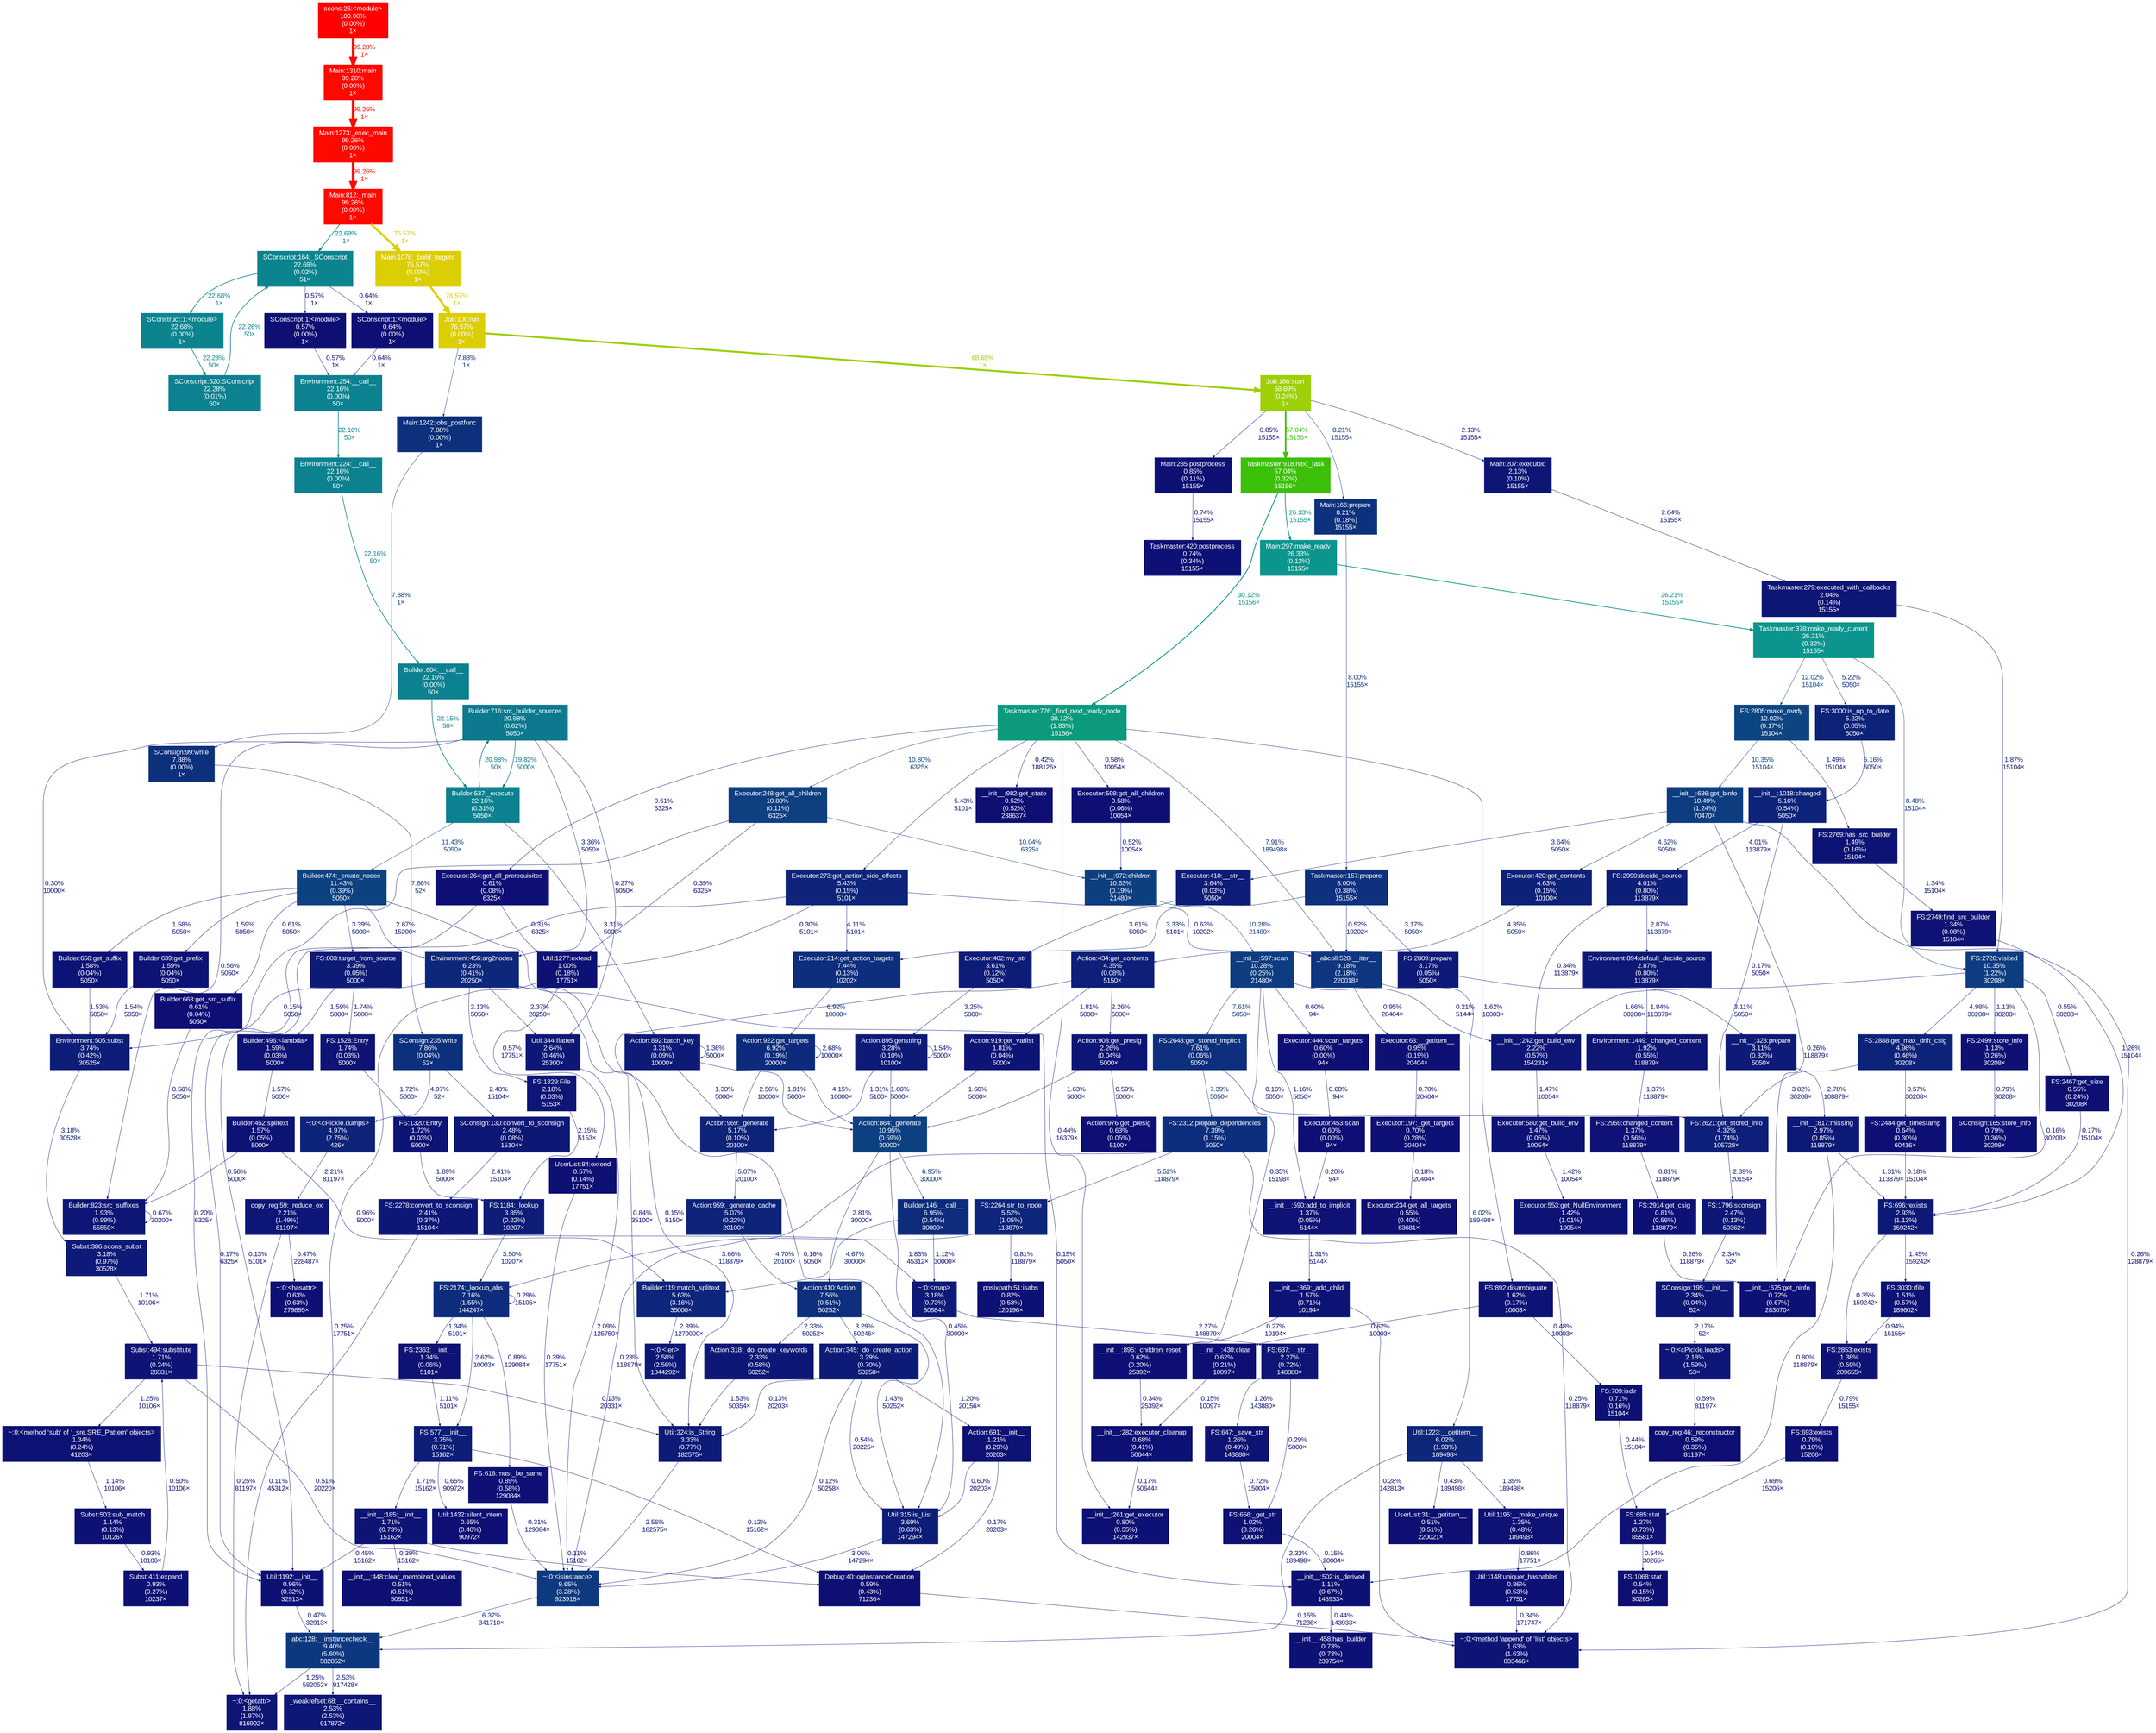 digraph {
	graph [ranksep=0.25, fontname=Arial, nodesep=0.125];
	node [fontname=Arial, style=filled, height=0, width=0, shape=box, fontcolor=white];
	edge [fontname=Arial];
	0 [color="#0d2d7c", fontcolor="#ffffff", fontsize="10.00", label="FS:2174:_lookup_abs\n7.16%\n(1.55%)\n144247×"];
	0 -> 0 [color="#0d0e73", label="0.29%\n15105×", arrowsize="0.35", fontsize="10.00", fontcolor="#0d0e73", labeldistance="0.50", penwidth="0.50"];
	0 -> 1076 [color="#0d1274", label="1.34%\n5101×", arrowsize="0.35", fontsize="10.00", fontcolor="#0d1274", labeldistance="0.50", penwidth="0.50"];
	0 -> 666 [color="#0d1876", label="2.62%\n10003×", arrowsize="0.35", fontsize="10.00", fontcolor="#0d1876", labeldistance="0.50", penwidth="0.50"];
	0 -> 379 [color="#0d1074", label="0.89%\n129084×", arrowsize="0.35", fontsize="10.00", fontcolor="#0d1074", labeldistance="0.50", penwidth="0.50"];
	1 [color="#0d1d78", fontcolor="#ffffff", fontsize="10.00", label="FS:1184:_lookup\n3.85%\n(0.22%)\n10207×"];
	1 -> 0 [color="#0d1c77", label="3.50%\n10207×", arrowsize="0.35", fontsize="10.00", fontcolor="#0d1c77", labeldistance="0.50", penwidth="0.50"];
	2 [color="#0d257a", fontcolor="#ffffff", fontsize="10.00", label="FS:2264:str_to_node\n5.52%\n(1.05%)\n118879×"];
	2 -> 0 [color="#0d1c77", label="3.66%\n118879×", arrowsize="0.35", fontsize="10.00", fontcolor="#0d1c77", labeldistance="0.50", penwidth="0.50"];
	2 -> 1391 [color="#0d1074", label="0.81%\n118879×", arrowsize="0.35", fontsize="10.00", fontcolor="#0d1074", labeldistance="0.50", penwidth="0.50"];
	4 [color="#0c9a7d", fontcolor="#ffffff", fontsize="10.00", label="Taskmaster:726:_find_next_ready_node\n30.12%\n(1.83%)\n15156×"];
	4 -> 256 [color="#0d1375", label="1.62%\n10003×", arrowsize="0.35", fontsize="10.00", fontcolor="#0d1375", labeldistance="0.50", penwidth="0.50"];
	4 -> 776 [color="#0d307d", label="7.91%\n189498×", arrowsize="0.35", fontsize="10.00", fontcolor="#0d307d", labeldistance="0.50", penwidth="0.50"];
	4 -> 747 [color="#0d3f81", label="10.80%\n6325×", arrowsize="0.35", fontsize="10.00", fontcolor="#0d3f81", labeldistance="0.50", penwidth="0.50"];
	4 -> 1037 [color="#0d0f74", label="0.61%\n6325×", arrowsize="0.35", fontsize="10.00", fontcolor="#0d0f74", labeldistance="0.50", penwidth="0.50"];
	4 -> 206 [color="#0d0f73", label="0.44%\n16379×", arrowsize="0.35", fontsize="10.00", fontcolor="#0d0f73", labeldistance="0.50", penwidth="0.50"];
	4 -> 399 [color="#0d247a", label="5.43%\n5101×", arrowsize="0.35", fontsize="10.00", fontcolor="#0d247a", labeldistance="0.50", penwidth="0.50"];
	4 -> 730 [color="#0d0e73", label="0.42%\n188126×", arrowsize="0.35", fontsize="10.00", fontcolor="#0d0e73", labeldistance="0.50", penwidth="0.50"];
	4 -> 414 [color="#0d0f73", label="0.58%\n10054×", arrowsize="0.35", fontsize="10.00", fontcolor="#0d0f73", labeldistance="0.50", penwidth="0.50"];
	13 [color="#0d1074", fontcolor="#ffffff", fontsize="10.00", label="__init__:282:executor_cleanup\n0.68%\n(0.41%)\n50644×"];
	13 -> 206 [color="#0d0d73", label="0.17%\n50644×", arrowsize="0.35", fontsize="10.00", fontcolor="#0d0d73", labeldistance="0.50", penwidth="0.50"];
	14 [color="#0d1b77", fontcolor="#ffffff", fontsize="10.00", label="Action:892:batch_key\n3.31%\n(0.09%)\n10000×"];
	14 -> 264 [color="#0d1274", label="1.30%\n5000×", arrowsize="0.35", fontsize="10.00", fontcolor="#0d1274", labeldistance="0.50", penwidth="0.50"];
	14 -> 14 [color="#0d1274", label="1.36%\n5000×", arrowsize="0.35", fontsize="10.00", fontcolor="#0d1274", labeldistance="0.50", penwidth="0.50"];
	14 -> 647 [color="#0d1575", label="1.91%\n5000×", arrowsize="0.35", fontsize="10.00", fontcolor="#0d1575", labeldistance="0.50", penwidth="0.50"];
	15 [color="#0c8190", fontcolor="#ffffff", fontsize="10.00", label="Builder:537:_execute\n22.15%\n(0.31%)\n5050×"];
	15 -> 14 [color="#0d1b77", label="3.31%\n5000×", arrowsize="0.35", fontsize="10.00", fontcolor="#0d1b77", labeldistance="0.50", penwidth="0.50"];
	15 -> 17 [color="#0d4281", label="11.43%\n5050×", arrowsize="0.35", fontsize="10.00", fontcolor="#0d4281", labeldistance="0.50", penwidth="0.50"];
	15 -> 182 [color="#0c798e", label="20.98%\n50×", arrowsize="0.46", fontsize="10.00", fontcolor="#0c798e", labeldistance="0.84", penwidth="0.84"];
	17 [color="#0d4281", fontcolor="#ffffff", fontsize="10.00", label="Builder:474:_create_nodes\n11.43%\n(0.39%)\n5050×"];
	17 -> 265 [color="#0d0f74", label="0.61%\n5050×", arrowsize="0.35", fontsize="10.00", fontcolor="#0d0f74", labeldistance="0.50", penwidth="0.50"];
	17 -> 174 [color="#0d0d73", label="0.15%\n5050×", arrowsize="0.35", fontsize="10.00", fontcolor="#0d0d73", labeldistance="0.50", penwidth="0.50"];
	17 -> 278 [color="#0d1375", label="1.59%\n5050×", arrowsize="0.35", fontsize="10.00", fontcolor="#0d1375", labeldistance="0.50", penwidth="0.50"];
	17 -> 280 [color="#0d1976", label="2.87%\n15200×", arrowsize="0.35", fontsize="10.00", fontcolor="#0d1976", labeldistance="0.50", penwidth="0.50"];
	17 -> 217 [color="#0d1375", label="1.58%\n5050×", arrowsize="0.35", fontsize="10.00", fontcolor="#0d1375", labeldistance="0.50", penwidth="0.50"];
	17 -> 123 [color="#0d1b77", label="3.39%\n5000×", arrowsize="0.35", fontsize="10.00", fontcolor="#0d1b77", labeldistance="0.50", penwidth="0.50"];
	71 [color="#fe0800", fontcolor="#ffffff", fontsize="10.00", label="Main:812:_main\n99.26%\n(0.00%)\n1×"];
	71 -> 465 [color="#dcce05", label="76.57%\n1×", arrowsize="0.88", fontsize="10.00", fontcolor="#dcce05", labeldistance="3.06", penwidth="3.06"];
	71 -> 125 [color="#0c8490", label="22.69%\n1×", arrowsize="0.48", fontsize="10.00", fontcolor="#0c8490", labeldistance="0.91", penwidth="0.91"];
	107 [color="#fe0800", fontcolor="#ffffff", fontsize="10.00", label="Main:1310:main\n99.28%\n(0.00%)\n1×"];
	107 -> 386 [color="#fe0800", label="99.26%\n1×", arrowsize="1.00", fontsize="10.00", fontcolor="#fe0800", labeldistance="3.97", penwidth="3.97"];
	117 [color="#0d3d80", fontcolor="#ffffff", fontsize="10.00", label="__init__:686:get_binfo\n10.49%\n(1.24%)\n70470×"];
	117 -> 1456 [color="#0d0e73", label="0.26%\n128879×", arrowsize="0.35", fontsize="10.00", fontcolor="#0d0e73", labeldistance="0.50", penwidth="0.50"];
	117 -> 304 [color="#0d0e73", label="0.26%\n118879×", arrowsize="0.35", fontsize="10.00", fontcolor="#0d0e73", labeldistance="0.50", penwidth="0.50"];
	117 -> 698 [color="#0d2179", label="4.62%\n5050×", arrowsize="0.35", fontsize="10.00", fontcolor="#0d2179", labeldistance="0.50", penwidth="0.50"];
	117 -> 318 [color="#0d1c77", label="3.64%\n5050×", arrowsize="0.35", fontsize="10.00", fontcolor="#0d1c77", labeldistance="0.50", penwidth="0.50"];
	122 [color="#0d1375", fontcolor="#ffffff", fontsize="10.00", label="Builder:496:<lambda>\n1.59%\n(0.03%)\n5000×"];
	122 -> 1140 [color="#0d1375", label="1.57%\n5000×", arrowsize="0.35", fontsize="10.00", fontcolor="#0d1375", labeldistance="0.50", penwidth="0.50"];
	123 [color="#0d1b77", fontcolor="#ffffff", fontsize="10.00", label="FS:803:target_from_source\n3.39%\n(0.05%)\n5000×"];
	123 -> 122 [color="#0d1375", label="1.59%\n5000×", arrowsize="0.35", fontsize="10.00", fontcolor="#0d1375", labeldistance="0.50", penwidth="0.50"];
	123 -> 190 [color="#0d1475", label="1.74%\n5000×", arrowsize="0.35", fontsize="10.00", fontcolor="#0d1475", labeldistance="0.50", penwidth="0.50"];
	125 [color="#0c8490", fontcolor="#ffffff", fontsize="10.00", label="SConscript:164:_SConscript\n22.69%\n(0.02%)\n51×"];
	125 -> 911 [color="#0d0f73", label="0.57%\n1×", arrowsize="0.35", fontsize="10.00", fontcolor="#0d0f73", labeldistance="0.50", penwidth="0.50"];
	125 -> 921 [color="#0d0f74", label="0.64%\n1×", arrowsize="0.35", fontsize="10.00", fontcolor="#0d0f74", labeldistance="0.50", penwidth="0.50"];
	125 -> 534 [color="#0c8490", label="22.68%\n1×", arrowsize="0.48", fontsize="10.00", fontcolor="#0c8490", labeldistance="0.91", penwidth="0.91"];
	130 [color="#0d1575", fontcolor="#ffffff", fontsize="10.00", label="Builder:823:src_suffixes\n1.93%\n(0.99%)\n55550×"];
	130 -> 130 [color="#0d0f74", label="0.67%\n30200×", arrowsize="0.35", fontsize="10.00", fontcolor="#0d0f74", labeldistance="0.50", penwidth="0.50"];
	137 [color="#0d1274", fontcolor="#ffffff", fontsize="10.00", label="FS:2959:changed_content\n1.37%\n(0.56%)\n118879×"];
	137 -> 871 [color="#0d1074", label="0.81%\n118879×", arrowsize="0.35", fontsize="10.00", fontcolor="#0d1074", labeldistance="0.50", penwidth="0.50"];
	138 [color="#0d1575", fontcolor="#ffffff", fontsize="10.00", label="Environment:1449:_changed_content\n1.92%\n(0.55%)\n118879×"];
	138 -> 137 [color="#0d1274", label="1.37%\n118879×", arrowsize="0.35", fontsize="10.00", fontcolor="#0d1274", labeldistance="0.50", penwidth="0.50"];
	168 [color="#0d1074", fontcolor="#ffffff", fontsize="10.00", label="__init__:458:has_builder\n0.73%\n(0.73%)\n239754×"];
	171 [color="#0c958e", fontcolor="#ffffff", fontsize="10.00", label="Taskmaster:378:make_ready_current\n26.21%\n(0.32%)\n15155×"];
	171 -> 769 [color="#0d2379", label="5.22%\n5050×", arrowsize="0.35", fontsize="10.00", fontcolor="#0d2379", labeldistance="0.50", penwidth="0.50"];
	171 -> 682 [color="#0d4582", label="12.02%\n15104×", arrowsize="0.35", fontsize="10.00", fontcolor="#0d4582", labeldistance="0.50", penwidth="0.50"];
	171 -> 172 [color="#0d337e", label="8.48%\n15104×", arrowsize="0.35", fontsize="10.00", fontcolor="#0d337e", labeldistance="0.50", penwidth="0.50"];
	172 [color="#0d3c80", fontcolor="#ffffff", fontsize="10.00", label="FS:2726:visited\n10.35%\n(1.22%)\n30208×"];
	172 -> 610 [color="#0d1174", label="1.13%\n30208×", arrowsize="0.35", fontsize="10.00", fontcolor="#0d1174", labeldistance="0.50", penwidth="0.50"];
	172 -> 304 [color="#0d0d73", label="0.16%\n30208×", arrowsize="0.35", fontsize="10.00", fontcolor="#0d0d73", labeldistance="0.50", penwidth="0.50"];
	172 -> 209 [color="#0d1475", label="1.66%\n30208×", arrowsize="0.35", fontsize="10.00", fontcolor="#0d1475", labeldistance="0.50", penwidth="0.50"];
	172 -> 882 [color="#0d0f73", label="0.55%\n30208×", arrowsize="0.35", fontsize="10.00", fontcolor="#0d0f73", labeldistance="0.50", penwidth="0.50"];
	172 -> 573 [color="#0d2279", label="4.98%\n30208×", arrowsize="0.35", fontsize="10.00", fontcolor="#0d2279", labeldistance="0.50", penwidth="0.50"];
	173 [color="#0d3c80", fontcolor="#ffffff", fontsize="10.00", label="__init__:597:scan\n10.28%\n(0.25%)\n21480×"];
	173 -> 624 [color="#0d2f7d", label="7.61%\n5050×", arrowsize="0.35", fontsize="10.00", fontcolor="#0d2f7d", labeldistance="0.50", penwidth="0.50"];
	173 -> 271 [color="#0d0e73", label="0.35%\n15198×", arrowsize="0.35", fontsize="10.00", fontcolor="#0d0e73", labeldistance="0.50", penwidth="0.50"];
	173 -> 784 [color="#0d1274", label="1.16%\n5050×", arrowsize="0.35", fontsize="10.00", fontcolor="#0d1274", labeldistance="0.50", penwidth="0.50"];
	173 -> 209 [color="#0d0e73", label="0.21%\n5144×", arrowsize="0.35", fontsize="10.00", fontcolor="#0d0e73", labeldistance="0.50", penwidth="0.50"];
	173 -> 831 [color="#0d0f74", label="0.60%\n94×", arrowsize="0.35", fontsize="10.00", fontcolor="#0d0f74", labeldistance="0.50", penwidth="0.50"];
	174 [color="#0d1174", fontcolor="#ffffff", fontsize="10.00", label="__init__:502:is_derived\n1.11%\n(0.67%)\n143933×"];
	174 -> 168 [color="#0d0f73", label="0.44%\n143933×", arrowsize="0.35", fontsize="10.00", fontcolor="#0d0f73", labeldistance="0.50", penwidth="0.50"];
	175 [color="#0d2379", fontcolor="#ffffff", fontsize="10.00", label="__init__:1018:changed\n5.16%\n(0.54%)\n5050×"];
	175 -> 395 [color="#0d0d73", label="0.17%\n5050×", arrowsize="0.35", fontsize="10.00", fontcolor="#0d0d73", labeldistance="0.50", penwidth="0.50"];
	175 -> 244 [color="#0d1e78", label="4.01%\n113879×", arrowsize="0.35", fontsize="10.00", fontcolor="#0d1e78", labeldistance="0.50", penwidth="0.50"];
	176 [color="#0d1675", fontcolor="#ffffff", fontsize="10.00", label="Main:207:executed\n2.13%\n(0.10%)\n15155×"];
	176 -> 695 [color="#0d1575", label="2.04%\n15155×", arrowsize="0.35", fontsize="10.00", fontcolor="#0d1575", labeldistance="0.50", penwidth="0.50"];
	182 [color="#0c798e", fontcolor="#ffffff", fontsize="10.00", label="Builder:716:src_builder_sources\n20.98%\n(0.62%)\n5050×"];
	182 -> 130 [color="#0d0f73", label="0.56%\n5050×", arrowsize="0.35", fontsize="10.00", fontcolor="#0d0f73", labeldistance="0.50", penwidth="0.50"];
	182 -> 273 [color="#0d0e73", label="0.30%\n10000×", arrowsize="0.35", fontsize="10.00", fontcolor="#0d0e73", labeldistance="0.50", penwidth="0.50"];
	182 -> 15 [color="#0c728d", label="19.82%\n5000×", arrowsize="0.45", fontsize="10.00", fontcolor="#0c728d", labeldistance="0.79", penwidth="0.79"];
	182 -> 280 [color="#0d1b77", label="3.36%\n5050×", arrowsize="0.35", fontsize="10.00", fontcolor="#0d1b77", labeldistance="0.50", penwidth="0.50"];
	182 -> 382 [color="#0d0e73", label="0.27%\n5050×", arrowsize="0.35", fontsize="10.00", fontcolor="#0d0e73", labeldistance="0.50", penwidth="0.50"];
	183 [color="#0d3e80", fontcolor="#ffffff", fontsize="10.00", label="__init__:972:children\n10.63%\n(0.19%)\n21480×"];
	183 -> 173 [color="#0d3c80", label="10.28%\n21480×", arrowsize="0.35", fontsize="10.00", fontcolor="#0d3c80", labeldistance="0.50", penwidth="0.50"];
	189 [color="#0d1475", fontcolor="#ffffff", fontsize="10.00", label="FS:1320:Entry\n1.72%\n(0.03%)\n5000×"];
	189 -> 1 [color="#0d1475", label="1.69%\n5000×", arrowsize="0.35", fontsize="10.00", fontcolor="#0d1475", labeldistance="0.50", penwidth="0.50"];
	190 [color="#0d1475", fontcolor="#ffffff", fontsize="10.00", label="FS:1528:Entry\n1.74%\n(0.03%)\n5000×"];
	190 -> 189 [color="#0d1475", label="1.72%\n5000×", arrowsize="0.35", fontsize="10.00", fontcolor="#0d1475", labeldistance="0.50", penwidth="0.50"];
	206 [color="#0d1074", fontcolor="#ffffff", fontsize="10.00", label="__init__:261:get_executor\n0.80%\n(0.55%)\n142937×"];
	208 [color="#3cc009", fontcolor="#ffffff", fontsize="10.00", label="Taskmaster:918:next_task\n57.04%\n(0.32%)\n15156×"];
	208 -> 4 [color="#0c9a7d", label="30.12%\n15156×", arrowsize="0.55", fontsize="10.00", fontcolor="#0c9a7d", labeldistance="1.20", penwidth="1.20"];
	208 -> 1338 [color="#0c958e", label="26.33%\n15155×", arrowsize="0.51", fontsize="10.00", fontcolor="#0c958e", labeldistance="1.05", penwidth="1.05"];
	209 [color="#0d1676", fontcolor="#ffffff", fontsize="10.00", label="__init__:242:get_build_env\n2.22%\n(0.57%)\n154231×"];
	209 -> 671 [color="#0d1375", label="1.47%\n10054×", arrowsize="0.35", fontsize="10.00", fontcolor="#0d1375", labeldistance="0.50", penwidth="0.50"];
	210 [color="#0d317d", fontcolor="#ffffff", fontsize="10.00", label="Taskmaster:157:prepare\n8.00%\n(0.38%)\n15155×"];
	210 -> 832 [color="#0d1b77", label="3.33%\n5101×", arrowsize="0.35", fontsize="10.00", fontcolor="#0d1b77", labeldistance="0.50", penwidth="0.50"];
	210 -> 776 [color="#0d0f73", label="0.52%\n10202×", arrowsize="0.35", fontsize="10.00", fontcolor="#0d0f73", labeldistance="0.50", penwidth="0.50"];
	210 -> 722 [color="#0d1a77", label="3.17%\n5050×", arrowsize="0.35", fontsize="10.00", fontcolor="#0d1a77", labeldistance="0.50", penwidth="0.50"];
	215 [color="#0d1475", fontcolor="#ffffff", fontsize="10.00", label="Action:919:get_varlist\n1.81%\n(0.04%)\n5000×"];
	215 -> 647 [color="#0d1375", label="1.60%\n5000×", arrowsize="0.35", fontsize="10.00", fontcolor="#0d1375", labeldistance="0.50", penwidth="0.50"];
	216 [color="#0d1f78", fontcolor="#ffffff", fontsize="10.00", label="Action:434:get_contents\n4.35%\n(0.08%)\n5150×"];
	216 -> 1190 [color="#0d1676", label="2.26%\n5000×", arrowsize="0.35", fontsize="10.00", fontcolor="#0d1676", labeldistance="0.50", penwidth="0.50"];
	216 -> 215 [color="#0d1475", label="1.81%\n5000×", arrowsize="0.35", fontsize="10.00", fontcolor="#0d1475", labeldistance="0.50", penwidth="0.50"];
	216 -> 374 [color="#0d0d73", label="0.15%\n5150×", arrowsize="0.35", fontsize="10.00", fontcolor="#0d0d73", labeldistance="0.50", penwidth="0.50"];
	217 [color="#0d1375", fontcolor="#ffffff", fontsize="10.00", label="Builder:650:get_suffix\n1.58%\n(0.04%)\n5050×"];
	217 -> 273 [color="#0d1375", label="1.53%\n5050×", arrowsize="0.35", fontsize="10.00", fontcolor="#0d1375", labeldistance="0.50", penwidth="0.50"];
	229 [color="#0d0f74", fontcolor="#ffffff", fontsize="10.00", label="Executor:453:scan\n0.60%\n(0.00%)\n94×"];
	229 -> 784 [color="#0d0e73", label="0.20%\n94×", arrowsize="0.35", fontsize="10.00", fontcolor="#0d0e73", labeldistance="0.50", penwidth="0.50"];
	239 [color="#0d1a77", fontcolor="#ffffff", fontsize="10.00", label="Subst:386:scons_subst\n3.18%\n(0.97%)\n30528×"];
	239 -> 370 [color="#0d1475", label="1.71%\n10106×", arrowsize="0.35", fontsize="10.00", fontcolor="#0d1475", labeldistance="0.50", penwidth="0.50"];
	244 [color="#0d1e78", fontcolor="#ffffff", fontsize="10.00", label="FS:2990:decide_source\n4.01%\n(0.80%)\n113879×"];
	244 -> 209 [color="#0d0e73", label="0.34%\n113879×", arrowsize="0.35", fontsize="10.00", fontcolor="#0d0e73", labeldistance="0.50", penwidth="0.50"];
	244 -> 959 [color="#0d1976", label="2.87%\n113879×", arrowsize="0.35", fontsize="10.00", fontcolor="#0d1976", labeldistance="0.50", penwidth="0.50"];
	246 [color="#ff0000", fontcolor="#ffffff", fontsize="10.00", label="scons:26:<module>\n100.00%\n(0.00%)\n1×"];
	246 -> 107 [color="#fe0800", label="99.28%\n1×", arrowsize="1.00", fontsize="10.00", fontcolor="#fe0800", labeldistance="3.97", penwidth="3.97"];
	255 [color="#0d1074", fontcolor="#ffffff", fontsize="10.00", label="Executor:197:_get_targets\n0.70%\n(0.28%)\n20404×"];
	255 -> 595 [color="#0d0d73", label="0.18%\n20404×", arrowsize="0.35", fontsize="10.00", fontcolor="#0d0d73", labeldistance="0.50", penwidth="0.50"];
	256 [color="#0d1375", fontcolor="#ffffff", fontsize="10.00", label="FS:892:disambiguate\n1.62%\n(0.17%)\n10003×"];
	256 -> 779 [color="#0d0f73", label="0.48%\n10003×", arrowsize="0.35", fontsize="10.00", fontcolor="#0d0f73", labeldistance="0.50", penwidth="0.50"];
	256 -> 269 [color="#0d0f74", label="0.62%\n10003×", arrowsize="0.35", fontsize="10.00", fontcolor="#0d0f74", labeldistance="0.50", penwidth="0.50"];
	263 [color="#0d2379", fontcolor="#ffffff", fontsize="10.00", label="Action:959:_generate_cache\n5.07%\n(0.22%)\n20100×"];
	263 -> 587 [color="#0d2179", label="4.70%\n20100×", arrowsize="0.35", fontsize="10.00", fontcolor="#0d2179", labeldistance="0.50", penwidth="0.50"];
	264 [color="#0d2379", fontcolor="#ffffff", fontsize="10.00", label="Action:969:_generate\n5.17%\n(0.10%)\n20100×"];
	264 -> 263 [color="#0d2379", label="5.07%\n20100×", arrowsize="0.35", fontsize="10.00", fontcolor="#0d2379", labeldistance="0.50", penwidth="0.50"];
	265 [color="#0d0f74", fontcolor="#ffffff", fontsize="10.00", label="Builder:663:get_src_suffix\n0.61%\n(0.04%)\n5050×"];
	265 -> 130 [color="#0d0f73", label="0.58%\n5050×", arrowsize="0.35", fontsize="10.00", fontcolor="#0d0f73", labeldistance="0.50", penwidth="0.50"];
	268 [color="#0d0f73", fontcolor="#ffffff", fontsize="10.00", label="__init__:448:clear_memoized_values\n0.51%\n(0.51%)\n50651×"];
	269 [color="#0d0f74", fontcolor="#ffffff", fontsize="10.00", label="__init__:430:clear\n0.62%\n(0.21%)\n10097×"];
	269 -> 13 [color="#0d0d73", label="0.15%\n10097×", arrowsize="0.35", fontsize="10.00", fontcolor="#0d0d73", labeldistance="0.50", penwidth="0.50"];
	270 [color="#0d1475", fontcolor="#ffffff", fontsize="10.00", label="__init__:185:__init__\n1.71%\n(0.73%)\n15162×"];
	270 -> 1073 [color="#0d0d73", label="0.11%\n15162×", arrowsize="0.35", fontsize="10.00", fontcolor="#0d0d73", labeldistance="0.50", penwidth="0.50"];
	270 -> 268 [color="#0d0e73", label="0.39%\n15162×", arrowsize="0.35", fontsize="10.00", fontcolor="#0d0e73", labeldistance="0.50", penwidth="0.50"];
	270 -> 1103 [color="#0d0f73", label="0.45%\n15162×", arrowsize="0.35", fontsize="10.00", fontcolor="#0d0f73", labeldistance="0.50", penwidth="0.50"];
	271 [color="#0d0f74", fontcolor="#ffffff", fontsize="10.00", label="__init__:895:_children_reset\n0.62%\n(0.20%)\n25392×"];
	271 -> 13 [color="#0d0e73", label="0.34%\n25392×", arrowsize="0.35", fontsize="10.00", fontcolor="#0d0e73", labeldistance="0.50", penwidth="0.50"];
	273 [color="#0d1d78", fontcolor="#ffffff", fontsize="10.00", label="Environment:505:subst\n3.74%\n(0.42%)\n30525×"];
	273 -> 239 [color="#0d1a77", label="3.18%\n30528×", arrowsize="0.35", fontsize="10.00", fontcolor="#0d1a77", labeldistance="0.50", penwidth="0.50"];
	274 [color="#0d1a77", fontcolor="#ffffff", fontsize="10.00", label="~:0:<map>\n3.18%\n(0.73%)\n80884×"];
	274 -> 509 [color="#0d1676", label="2.27%\n148879×", arrowsize="0.35", fontsize="10.00", fontcolor="#0d1676", labeldistance="0.50", penwidth="0.50"];
	278 [color="#0d1375", fontcolor="#ffffff", fontsize="10.00", label="Builder:639:get_prefix\n1.59%\n(0.04%)\n5050×"];
	278 -> 273 [color="#0d1375", label="1.54%\n5050×", arrowsize="0.35", fontsize="10.00", fontcolor="#0d1375", labeldistance="0.50", penwidth="0.50"];
	279 [color="#0c8190", fontcolor="#ffffff", fontsize="10.00", label="SConscript:520:SConscript\n22.28%\n(0.01%)\n50×"];
	279 -> 125 [color="#0c8190", label="22.26%\n50×", arrowsize="0.47", fontsize="10.00", fontcolor="#0c8190", labeldistance="0.89", penwidth="0.89"];
	280 [color="#0d287b", fontcolor="#ffffff", fontsize="10.00", label="Environment:456:arg2nodes\n6.23%\n(0.41%)\n20250×"];
	280 -> 753 [color="#0d1675", label="2.13%\n5050×", arrowsize="0.35", fontsize="10.00", fontcolor="#0d1675", labeldistance="0.50", penwidth="0.50"];
	280 -> 393 [color="#0d0d73", label="0.16%\n5050×", arrowsize="0.35", fontsize="10.00", fontcolor="#0d0d73", labeldistance="0.50", penwidth="0.50"];
	280 -> 273 [color="#0d0d73", label="0.15%\n5050×", arrowsize="0.35", fontsize="10.00", fontcolor="#0d0d73", labeldistance="0.50", penwidth="0.50"];
	280 -> 374 [color="#0d1074", label="0.84%\n35100×", arrowsize="0.35", fontsize="10.00", fontcolor="#0d1074", labeldistance="0.50", penwidth="0.50"];
	280 -> 382 [color="#0d1776", label="2.37%\n20250×", arrowsize="0.35", fontsize="10.00", fontcolor="#0d1776", labeldistance="0.50", penwidth="0.50"];
	290 [color="#9dd007", fontcolor="#ffffff", fontsize="10.00", label="Job:186:start\n68.69%\n(0.24%)\n1×"];
	290 -> 1248 [color="#0d327d", label="8.21%\n15155×", arrowsize="0.35", fontsize="10.00", fontcolor="#0d327d", labeldistance="0.50", penwidth="0.50"];
	290 -> 176 [color="#0d1675", label="2.13%\n15155×", arrowsize="0.35", fontsize="10.00", fontcolor="#0d1675", labeldistance="0.50", penwidth="0.50"];
	290 -> 428 [color="#0d1074", label="0.85%\n15155×", arrowsize="0.35", fontsize="10.00", fontcolor="#0d1074", labeldistance="0.50", penwidth="0.50"];
	290 -> 208 [color="#3cc009", label="57.04%\n15156×", arrowsize="0.76", fontsize="10.00", fontcolor="#3cc009", labeldistance="2.28", penwidth="2.28"];
	304 [color="#0d1074", fontcolor="#ffffff", fontsize="10.00", label="__init__:675:get_ninfo\n0.72%\n(0.67%)\n283070×"];
	317 [color="#0d1c77", fontcolor="#ffffff", fontsize="10.00", label="Executor:402:my_str\n3.61%\n(0.12%)\n5050×"];
	317 -> 675 [color="#0d1b77", label="3.25%\n5000×", arrowsize="0.35", fontsize="10.00", fontcolor="#0d1b77", labeldistance="0.50", penwidth="0.50"];
	318 [color="#0d1c77", fontcolor="#ffffff", fontsize="10.00", label="Executor:410:__str__\n3.64%\n(0.03%)\n5050×"];
	318 -> 317 [color="#0d1c77", label="3.61%\n5050×", arrowsize="0.35", fontsize="10.00", fontcolor="#0d1c77", labeldistance="0.50", penwidth="0.50"];
	344 [color="#0d0f73", fontcolor="#ffffff", fontsize="10.00", label="FS:1068:stat\n0.54%\n(0.15%)\n30265×"];
	346 [color="#0d1274", fontcolor="#ffffff", fontsize="10.00", label="Action:691:__init__\n1.21%\n(0.29%)\n20203×"];
	346 -> 393 [color="#0d0f74", label="0.60%\n20203×", arrowsize="0.35", fontsize="10.00", fontcolor="#0d0f74", labeldistance="0.50", penwidth="0.50"];
	346 -> 1073 [color="#0d0d73", label="0.17%\n20203×", arrowsize="0.35", fontsize="10.00", fontcolor="#0d0d73", labeldistance="0.50", penwidth="0.50"];
	348 [color="#0d1b77", fontcolor="#ffffff", fontsize="10.00", label="Action:345:_do_create_action\n3.29%\n(0.70%)\n50258×"];
	348 -> 374 [color="#0d0d73", label="0.13%\n20203×", arrowsize="0.35", fontsize="10.00", fontcolor="#0d0d73", labeldistance="0.50", penwidth="0.50"];
	348 -> 393 [color="#0d0f73", label="0.54%\n20225×", arrowsize="0.35", fontsize="10.00", fontcolor="#0d0f73", labeldistance="0.50", penwidth="0.50"];
	348 -> 368 [color="#0d0d73", label="0.12%\n50258×", arrowsize="0.35", fontsize="10.00", fontcolor="#0d0d73", labeldistance="0.50", penwidth="0.50"];
	348 -> 346 [color="#0d1274", label="1.20%\n20156×", arrowsize="0.35", fontsize="10.00", fontcolor="#0d1274", labeldistance="0.50", penwidth="0.50"];
	368 [color="#0d397f", fontcolor="#ffffff", fontsize="10.00", label="~:0:<isinstance>\n9.65%\n(3.28%)\n923918×"];
	368 -> 520 [color="#0d297b", label="6.37%\n341710×", arrowsize="0.35", fontsize="10.00", fontcolor="#0d297b", labeldistance="0.50", penwidth="0.50"];
	370 [color="#0d1475", fontcolor="#ffffff", fontsize="10.00", label="Subst:494:substitute\n1.71%\n(0.24%)\n20331×"];
	370 -> 368 [color="#0d0f73", label="0.51%\n20220×", arrowsize="0.35", fontsize="10.00", fontcolor="#0d0f73", labeldistance="0.50", penwidth="0.50"];
	370 -> 374 [color="#0d0d73", label="0.13%\n20331×", arrowsize="0.35", fontsize="10.00", fontcolor="#0d0d73", labeldistance="0.50", penwidth="0.50"];
	370 -> 1048 [color="#0d1274", label="1.25%\n10106×", arrowsize="0.35", fontsize="10.00", fontcolor="#0d1274", labeldistance="0.50", penwidth="0.50"];
	374 [color="#0d1b77", fontcolor="#ffffff", fontsize="10.00", label="Util:324:is_String\n3.33%\n(0.77%)\n182575×"];
	374 -> 368 [color="#0d1876", label="2.56%\n182575×", arrowsize="0.35", fontsize="10.00", fontcolor="#0d1876", labeldistance="0.50", penwidth="0.50"];
	376 [color="#0d0f73", fontcolor="#ffffff", fontsize="10.00", label="UserList:84:extend\n0.57%\n(0.14%)\n17751×"];
	376 -> 368 [color="#0d0e73", label="0.39%\n17751×", arrowsize="0.35", fontsize="10.00", fontcolor="#0d0e73", labeldistance="0.50", penwidth="0.50"];
	379 [color="#0d1074", fontcolor="#ffffff", fontsize="10.00", label="FS:618:must_be_same\n0.89%\n(0.58%)\n129084×"];
	379 -> 368 [color="#0d0e73", label="0.31%\n129084×", arrowsize="0.35", fontsize="10.00", fontcolor="#0d0e73", labeldistance="0.50", penwidth="0.50"];
	382 [color="#0d1876", fontcolor="#ffffff", fontsize="10.00", label="Util:344:flatten\n2.64%\n(0.46%)\n25300×"];
	382 -> 368 [color="#0d1575", label="2.09%\n125750×", arrowsize="0.35", fontsize="10.00", fontcolor="#0d1575", labeldistance="0.50", penwidth="0.50"];
	385 [color="#0d1776", fontcolor="#ffffff", fontsize="10.00", label="SConsign:195:__init__\n2.34%\n(0.04%)\n52×"];
	385 -> 1150 [color="#0d1676", label="2.17%\n52×", arrowsize="0.35", fontsize="10.00", fontcolor="#0d1676", labeldistance="0.50", penwidth="0.50"];
	386 [color="#fe0800", fontcolor="#ffffff", fontsize="10.00", label="Main:1273:_exec_main\n99.26%\n(0.00%)\n1×"];
	386 -> 71 [color="#fe0800", label="99.26%\n1×", arrowsize="1.00", fontsize="10.00", fontcolor="#fe0800", labeldistance="3.97", penwidth="3.97"];
	388 [color="#0d2e7c", fontcolor="#ffffff", fontsize="10.00", label="FS:2312:prepare_dependencies\n7.39%\n(1.15%)\n5050×"];
	388 -> 2 [color="#0d257a", label="5.52%\n118879×", arrowsize="0.35", fontsize="10.00", fontcolor="#0d257a", labeldistance="0.50", penwidth="0.50"];
	388 -> 368 [color="#0d0e73", label="0.28%\n118879×", arrowsize="0.35", fontsize="10.00", fontcolor="#0d0e73", labeldistance="0.50", penwidth="0.50"];
	388 -> 1456 [color="#0d0e73", label="0.25%\n118879×", arrowsize="0.35", fontsize="10.00", fontcolor="#0d0e73", labeldistance="0.50", penwidth="0.50"];
	393 [color="#0d1c77", fontcolor="#ffffff", fontsize="10.00", label="Util:315:is_List\n3.69%\n(0.63%)\n147294×"];
	393 -> 368 [color="#0d1a77", label="3.06%\n147294×", arrowsize="0.35", fontsize="10.00", fontcolor="#0d1a77", labeldistance="0.50", penwidth="0.50"];
	395 [color="#0d1f78", fontcolor="#ffffff", fontsize="10.00", label="FS:2621:get_stored_info\n4.32%\n(1.74%)\n105728×"];
	395 -> 1154 [color="#0d1776", label="2.39%\n20154×", arrowsize="0.35", fontsize="10.00", fontcolor="#0d1776", labeldistance="0.50", penwidth="0.50"];
	399 [color="#0d247a", fontcolor="#ffffff", fontsize="10.00", label="Executor:273:get_action_side_effects\n5.43%\n(0.15%)\n5101×"];
	399 -> 832 [color="#0d1e78", label="4.11%\n5101×", arrowsize="0.35", fontsize="10.00", fontcolor="#0d1e78", labeldistance="0.50", penwidth="0.50"];
	399 -> 776 [color="#0d0f74", label="0.63%\n10202×", arrowsize="0.35", fontsize="10.00", fontcolor="#0d0f74", labeldistance="0.50", penwidth="0.50"];
	399 -> 1189 [color="#0d0e73", label="0.30%\n5101×", arrowsize="0.35", fontsize="10.00", fontcolor="#0d0e73", labeldistance="0.50", penwidth="0.50"];
	399 -> 1103 [color="#0d0d73", label="0.13%\n5101×", arrowsize="0.35", fontsize="10.00", fontcolor="#0d0d73", labeldistance="0.50", penwidth="0.50"];
	400 [color="#0d1575", fontcolor="#ffffff", fontsize="10.00", label="~:0:<getattr>\n1.88%\n(1.87%)\n816902×"];
	414 [color="#0d0f73", fontcolor="#ffffff", fontsize="10.00", label="Executor:598:get_all_children\n0.58%\n(0.06%)\n10054×"];
	414 -> 183 [color="#0d0f73", label="0.52%\n10054×", arrowsize="0.35", fontsize="10.00", fontcolor="#0d0f73", labeldistance="0.50", penwidth="0.50"];
	428 [color="#0d1074", fontcolor="#ffffff", fontsize="10.00", label="Main:285:postprocess\n0.85%\n(0.11%)\n15155×"];
	428 -> 758 [color="#0d1074", label="0.74%\n15155×", arrowsize="0.35", fontsize="10.00", fontcolor="#0d1074", labeldistance="0.50", penwidth="0.50"];
	445 [color="#0d1074", fontcolor="#ffffff", fontsize="10.00", label="SConsign:165:store_info\n0.79%\n(0.36%)\n30208×"];
	465 [color="#dcce05", fontcolor="#ffffff", fontsize="10.00", label="Main:1076:_build_targets\n76.57%\n(0.00%)\n1×"];
	465 -> 889 [color="#dcce05", label="76.57%\n1×", arrowsize="0.88", fontsize="10.00", fontcolor="#dcce05", labeldistance="3.06", penwidth="3.06"];
	471 [color="#0d1174", fontcolor="#ffffff", fontsize="10.00", label="FS:656:_get_str\n1.02%\n(0.26%)\n20004×"];
	471 -> 174 [color="#0d0d73", label="0.15%\n20004×", arrowsize="0.35", fontsize="10.00", fontcolor="#0d0d73", labeldistance="0.50", penwidth="0.50"];
	472 [color="#0d1977", fontcolor="#ffffff", fontsize="10.00", label="__init__:817:missing\n2.97%\n(0.85%)\n118879×"];
	472 -> 881 [color="#0d1274", label="1.31%\n113879×", arrowsize="0.35", fontsize="10.00", fontcolor="#0d1274", labeldistance="0.50", penwidth="0.50"];
	472 -> 174 [color="#0d1074", label="0.80%\n118879×", arrowsize="0.35", fontsize="10.00", fontcolor="#0d1074", labeldistance="0.50", penwidth="0.50"];
	488 [color="#0d2c7c", fontcolor="#ffffff", fontsize="10.00", label="Builder:146:__call__\n6.95%\n(0.54%)\n30000×"];
	488 -> 274 [color="#0d1174", label="1.12%\n30000×", arrowsize="0.35", fontsize="10.00", fontcolor="#0d1174", labeldistance="0.50", penwidth="0.50"];
	488 -> 559 [color="#0d2179", label="4.67%\n30000×", arrowsize="0.35", fontsize="10.00", fontcolor="#0d2179", labeldistance="0.50", penwidth="0.50"];
	489 [color="#0d1776", fontcolor="#ffffff", fontsize="10.00", label="FS:2278:convert_to_sconsign\n2.41%\n(0.37%)\n15104×"];
	489 -> 400 [color="#0d0d73", label="0.11%\n45312×", arrowsize="0.35", fontsize="10.00", fontcolor="#0d0d73", labeldistance="0.50", penwidth="0.50"];
	489 -> 274 [color="#0d1475", label="1.83%\n45312×", arrowsize="0.35", fontsize="10.00", fontcolor="#0d1475", labeldistance="0.50", penwidth="0.50"];
	497 [color="#0d1174", fontcolor="#ffffff", fontsize="10.00", label="Subst:411:expand\n0.93%\n(0.27%)\n10237×"];
	497 -> 370 [color="#0d0f73", label="0.50%\n10106×", arrowsize="0.35", fontsize="10.00", fontcolor="#0d0f73", labeldistance="0.50", penwidth="0.50"];
	509 [color="#0d1676", fontcolor="#ffffff", fontsize="10.00", label="FS:637:__str__\n2.27%\n(0.72%)\n148880×"];
	509 -> 688 [color="#0d1274", label="1.26%\n143880×", arrowsize="0.35", fontsize="10.00", fontcolor="#0d1274", labeldistance="0.50", penwidth="0.50"];
	509 -> 471 [color="#0d0e73", label="0.29%\n5000×", arrowsize="0.35", fontsize="10.00", fontcolor="#0d0e73", labeldistance="0.50", penwidth="0.50"];
	511 [color="#0d1776", fontcolor="#ffffff", fontsize="10.00", label="SConsign:130:convert_to_sconsign\n2.48%\n(0.08%)\n15104×"];
	511 -> 489 [color="#0d1776", label="2.41%\n15104×", arrowsize="0.35", fontsize="10.00", fontcolor="#0d1776", labeldistance="0.50", penwidth="0.50"];
	512 [color="#0d307d", fontcolor="#ffffff", fontsize="10.00", label="SConsign:235:write\n7.86%\n(0.04%)\n52×"];
	512 -> 1164 [color="#0d2279", label="4.97%\n52×", arrowsize="0.35", fontsize="10.00", fontcolor="#0d2279", labeldistance="0.50", penwidth="0.50"];
	512 -> 511 [color="#0d1776", label="2.48%\n15104×", arrowsize="0.35", fontsize="10.00", fontcolor="#0d1776", labeldistance="0.50", penwidth="0.50"];
	517 [color="#0d1676", fontcolor="#ffffff", fontsize="10.00", label="copy_reg:59:_reduce_ex\n2.21%\n(1.49%)\n81197×"];
	517 -> 400 [color="#0d0e73", label="0.25%\n81197×", arrowsize="0.35", fontsize="10.00", fontcolor="#0d0e73", labeldistance="0.50", penwidth="0.50"];
	517 -> 1214 [color="#0d0f73", label="0.47%\n228487×", arrowsize="0.35", fontsize="10.00", fontcolor="#0d0f73", labeldistance="0.50", penwidth="0.50"];
	520 [color="#0d387f", fontcolor="#ffffff", fontsize="10.00", label="abc:128:__instancecheck__\n9.40%\n(5.60%)\n582052×"];
	520 -> 400 [color="#0d1274", label="1.25%\n582052×", arrowsize="0.35", fontsize="10.00", fontcolor="#0d1274", labeldistance="0.50", penwidth="0.50"];
	520 -> 1502 [color="#0d1776", label="2.53%\n917428×", arrowsize="0.35", fontsize="10.00", fontcolor="#0d1776", labeldistance="0.50", penwidth="0.50"];
	534 [color="#0c8490", fontcolor="#ffffff", fontsize="10.00", label="SConstruct:1:<module>\n22.68%\n(0.00%)\n1×"];
	534 -> 279 [color="#0c8190", label="22.28%\n50×", arrowsize="0.47", fontsize="10.00", fontcolor="#0c8190", labeldistance="0.89", penwidth="0.89"];
	537 [color="#0d307d", fontcolor="#ffffff", fontsize="10.00", label="SConsign:99:write\n7.88%\n(0.00%)\n1×"];
	537 -> 512 [color="#0d307d", label="7.86%\n52×", arrowsize="0.35", fontsize="10.00", fontcolor="#0d307d", labeldistance="0.50", penwidth="0.50"];
	540 [color="#0d1876", fontcolor="#ffffff", fontsize="10.00", label="~:0:<len>\n2.58%\n(2.56%)\n1344292×"];
	554 [color="#0d1776", fontcolor="#ffffff", fontsize="10.00", label="Action:318:_do_create_keywords\n2.33%\n(0.58%)\n50252×"];
	554 -> 374 [color="#0d1375", label="1.53%\n50354×", arrowsize="0.35", fontsize="10.00", fontcolor="#0d1375", labeldistance="0.50", penwidth="0.50"];
	559 [color="#0d257a", fontcolor="#ffffff", fontsize="10.00", label="Builder:119:match_splitext\n5.63%\n(3.16%)\n35000×"];
	559 -> 540 [color="#0d1776", label="2.39%\n1270000×", arrowsize="0.35", fontsize="10.00", fontcolor="#0d1776", labeldistance="0.50", penwidth="0.50"];
	573 [color="#0d2279", fontcolor="#ffffff", fontsize="10.00", label="FS:2888:get_max_drift_csig\n4.98%\n(0.46%)\n30208×"];
	573 -> 880 [color="#0d0f73", label="0.57%\n30208×", arrowsize="0.35", fontsize="10.00", fontcolor="#0d0f73", labeldistance="0.50", penwidth="0.50"];
	573 -> 395 [color="#0d1d78", label="3.82%\n30208×", arrowsize="0.35", fontsize="10.00", fontcolor="#0d1d78", labeldistance="0.50", penwidth="0.50"];
	587 [color="#0d2f7c", fontcolor="#ffffff", fontsize="10.00", label="Action:410:Action\n7.56%\n(0.51%)\n50252×"];
	587 -> 393 [color="#0d1375", label="1.43%\n50252×", arrowsize="0.35", fontsize="10.00", fontcolor="#0d1375", labeldistance="0.50", penwidth="0.50"];
	587 -> 554 [color="#0d1776", label="2.33%\n50252×", arrowsize="0.35", fontsize="10.00", fontcolor="#0d1776", labeldistance="0.50", penwidth="0.50"];
	587 -> 348 [color="#0d1b77", label="3.29%\n50246×", arrowsize="0.35", fontsize="10.00", fontcolor="#0d1b77", labeldistance="0.50", penwidth="0.50"];
	595 [color="#0d0f73", fontcolor="#ffffff", fontsize="10.00", label="Executor:234:get_all_targets\n0.55%\n(0.40%)\n63681×"];
	610 [color="#0d1174", fontcolor="#ffffff", fontsize="10.00", label="FS:2499:store_info\n1.13%\n(0.26%)\n30208×"];
	610 -> 445 [color="#0d1074", label="0.79%\n30208×", arrowsize="0.35", fontsize="10.00", fontcolor="#0d1074", labeldistance="0.50", penwidth="0.50"];
	624 [color="#0d2f7d", fontcolor="#ffffff", fontsize="10.00", label="FS:2648:get_stored_implicit\n7.61%\n(0.06%)\n5050×"];
	624 -> 395 [color="#0d0d73", label="0.16%\n5050×", arrowsize="0.35", fontsize="10.00", fontcolor="#0d0d73", labeldistance="0.50", penwidth="0.50"];
	624 -> 388 [color="#0d2e7c", label="7.39%\n5050×", arrowsize="0.35", fontsize="10.00", fontcolor="#0d2e7c", labeldistance="0.50", penwidth="0.50"];
	638 [color="#0d1174", fontcolor="#ffffff", fontsize="10.00", label="Executor:63:__getitem__\n0.95%\n(0.19%)\n20404×"];
	638 -> 255 [color="#0d1074", label="0.70%\n20404×", arrowsize="0.35", fontsize="10.00", fontcolor="#0d1074", labeldistance="0.50", penwidth="0.50"];
	639 [color="#0d1174", fontcolor="#ffffff", fontsize="10.00", label="Subst:503:sub_match\n1.14%\n(0.13%)\n10126×"];
	639 -> 497 [color="#0d1174", label="0.93%\n10106×", arrowsize="0.35", fontsize="10.00", fontcolor="#0d1174", labeldistance="0.50", penwidth="0.50"];
	641 [color="#0c8190", fontcolor="#ffffff", fontsize="10.00", label="Builder:604:__call__\n22.16%\n(0.00%)\n50×"];
	641 -> 15 [color="#0c8190", label="22.15%\n50×", arrowsize="0.47", fontsize="10.00", fontcolor="#0c8190", labeldistance="0.89", penwidth="0.89"];
	644 [color="#0c8190", fontcolor="#ffffff", fontsize="10.00", label="Environment:254:__call__\n22.16%\n(0.00%)\n50×"];
	644 -> 943 [color="#0c8190", label="22.16%\n50×", arrowsize="0.47", fontsize="10.00", fontcolor="#0c8190", labeldistance="0.89", penwidth="0.89"];
	647 [color="#0d4081", fontcolor="#ffffff", fontsize="10.00", label="Action:864:_generate\n10.95%\n(0.59%)\n30000×"];
	647 -> 488 [color="#0d2c7c", label="6.95%\n30000×", arrowsize="0.35", fontsize="10.00", fontcolor="#0d2c7c", labeldistance="0.50", penwidth="0.50"];
	647 -> 393 [color="#0d0f73", label="0.45%\n30000×", arrowsize="0.35", fontsize="10.00", fontcolor="#0d0f73", labeldistance="0.50", penwidth="0.50"];
	647 -> 587 [color="#0d1976", label="2.81%\n30000×", arrowsize="0.35", fontsize="10.00", fontcolor="#0d1976", labeldistance="0.50", penwidth="0.50"];
	651 [color="#0d1074", fontcolor="#ffffff", fontsize="10.00", label="Util:1148:uniquer_hashables\n0.86%\n(0.53%)\n17751×"];
	651 -> 1456 [color="#0d0e73", label="0.34%\n171747×", arrowsize="0.35", fontsize="10.00", fontcolor="#0d0e73", labeldistance="0.50", penwidth="0.50"];
	652 [color="#0d1274", fontcolor="#ffffff", fontsize="10.00", label="Util:1195:__make_unique\n1.35%\n(0.48%)\n189498×"];
	652 -> 651 [color="#0d1074", label="0.86%\n17751×", arrowsize="0.35", fontsize="10.00", fontcolor="#0d1074", labeldistance="0.50", penwidth="0.50"];
	666 [color="#0d1d78", fontcolor="#ffffff", fontsize="10.00", label="FS:577:__init__\n3.75%\n(0.71%)\n15162×"];
	666 -> 270 [color="#0d1475", label="1.71%\n15162×", arrowsize="0.35", fontsize="10.00", fontcolor="#0d1475", labeldistance="0.50", penwidth="0.50"];
	666 -> 1231 [color="#0d0f74", label="0.65%\n90972×", arrowsize="0.35", fontsize="10.00", fontcolor="#0d0f74", labeldistance="0.50", penwidth="0.50"];
	666 -> 1073 [color="#0d0d73", label="0.12%\n15162×", arrowsize="0.35", fontsize="10.00", fontcolor="#0d0d73", labeldistance="0.50", penwidth="0.50"];
	671 [color="#0d1375", fontcolor="#ffffff", fontsize="10.00", label="Executor:580:get_build_env\n1.47%\n(0.05%)\n10054×"];
	671 -> 713 [color="#0d1375", label="1.42%\n10054×", arrowsize="0.35", fontsize="10.00", fontcolor="#0d1375", labeldistance="0.50", penwidth="0.50"];
	675 [color="#0d1b77", fontcolor="#ffffff", fontsize="10.00", label="Action:895:genstring\n3.28%\n(0.10%)\n10100×"];
	675 -> 264 [color="#0d1274", label="1.31%\n5100×", arrowsize="0.35", fontsize="10.00", fontcolor="#0d1274", labeldistance="0.50", penwidth="0.50"];
	675 -> 675 [color="#0d1375", label="1.54%\n5000×", arrowsize="0.35", fontsize="10.00", fontcolor="#0d1375", labeldistance="0.50", penwidth="0.50"];
	675 -> 647 [color="#0d1475", label="1.66%\n5000×", arrowsize="0.35", fontsize="10.00", fontcolor="#0d1475", labeldistance="0.50", penwidth="0.50"];
	676 [color="#0d2b7c", fontcolor="#ffffff", fontsize="10.00", label="Action:922:get_targets\n6.92%\n(0.19%)\n20000×"];
	676 -> 264 [color="#0d1876", label="2.56%\n10000×", arrowsize="0.35", fontsize="10.00", fontcolor="#0d1876", labeldistance="0.50", penwidth="0.50"];
	676 -> 676 [color="#0d1876", label="2.68%\n10000×", arrowsize="0.35", fontsize="10.00", fontcolor="#0d1876", labeldistance="0.50", penwidth="0.50"];
	676 -> 647 [color="#0d1f78", label="4.15%\n10000×", arrowsize="0.35", fontsize="10.00", fontcolor="#0d1f78", labeldistance="0.50", penwidth="0.50"];
	681 [color="#0d1375", fontcolor="#ffffff", fontsize="10.00", label="FS:2769:has_src_builder\n1.49%\n(0.16%)\n15104×"];
	681 -> 748 [color="#0d1274", label="1.34%\n15104×", arrowsize="0.35", fontsize="10.00", fontcolor="#0d1274", labeldistance="0.50", penwidth="0.50"];
	682 [color="#0d4582", fontcolor="#ffffff", fontsize="10.00", label="FS:2805:make_ready\n12.02%\n(0.17%)\n15104×"];
	682 -> 681 [color="#0d1375", label="1.49%\n15104×", arrowsize="0.35", fontsize="10.00", fontcolor="#0d1375", labeldistance="0.50", penwidth="0.50"];
	682 -> 117 [color="#0d3c80", label="10.35%\n15104×", arrowsize="0.35", fontsize="10.00", fontcolor="#0d3c80", labeldistance="0.50", penwidth="0.50"];
	688 [color="#0d1274", fontcolor="#ffffff", fontsize="10.00", label="FS:647:_save_str\n1.26%\n(0.49%)\n143880×"];
	688 -> 471 [color="#0d1074", label="0.72%\n15004×", arrowsize="0.35", fontsize="10.00", fontcolor="#0d1074", labeldistance="0.50", penwidth="0.50"];
	695 [color="#0d1575", fontcolor="#ffffff", fontsize="10.00", label="Taskmaster:279:executed_with_callbacks\n2.04%\n(0.14%)\n15155×"];
	695 -> 172 [color="#0d1575", label="1.87%\n15104×", arrowsize="0.35", fontsize="10.00", fontcolor="#0d1575", labeldistance="0.50", penwidth="0.50"];
	698 [color="#0d2179", fontcolor="#ffffff", fontsize="10.00", label="Executor:420:get_contents\n4.63%\n(0.15%)\n10100×"];
	698 -> 216 [color="#0d1f78", label="4.35%\n5050×", arrowsize="0.35", fontsize="10.00", fontcolor="#0d1f78", labeldistance="0.50", penwidth="0.50"];
	708 [color="#0d1274", fontcolor="#ffffff", fontsize="10.00", label="FS:685:stat\n1.27%\n(0.73%)\n85581×"];
	708 -> 344 [color="#0d0f73", label="0.54%\n30265×", arrowsize="0.35", fontsize="10.00", fontcolor="#0d0f73", labeldistance="0.50", penwidth="0.50"];
	713 [color="#0d1375", fontcolor="#ffffff", fontsize="10.00", label="Executor:553:get_NullEnvironment\n1.42%\n(1.01%)\n10054×"];
	721 [color="#0d1a77", fontcolor="#ffffff", fontsize="10.00", label="__init__:328:prepare\n3.11%\n(0.32%)\n5050×"];
	721 -> 472 [color="#0d1876", label="2.78%\n108879×", arrowsize="0.35", fontsize="10.00", fontcolor="#0d1876", labeldistance="0.50", penwidth="0.50"];
	722 [color="#0d1a77", fontcolor="#ffffff", fontsize="10.00", label="FS:2809:prepare\n3.17%\n(0.05%)\n5050×"];
	722 -> 721 [color="#0d1a77", label="3.11%\n5050×", arrowsize="0.35", fontsize="10.00", fontcolor="#0d1a77", labeldistance="0.50", penwidth="0.50"];
	730 [color="#0d0f73", fontcolor="#ffffff", fontsize="10.00", label="__init__:982:get_state\n0.52%\n(0.52%)\n238637×"];
	747 [color="#0d3f81", fontcolor="#ffffff", fontsize="10.00", label="Executor:248:get_all_children\n10.80%\n(0.11%)\n6325×"];
	747 -> 1103 [color="#0d0e73", label="0.20%\n6325×", arrowsize="0.35", fontsize="10.00", fontcolor="#0d0e73", labeldistance="0.50", penwidth="0.50"];
	747 -> 1189 [color="#0d0e73", label="0.39%\n6325×", arrowsize="0.35", fontsize="10.00", fontcolor="#0d0e73", labeldistance="0.50", penwidth="0.50"];
	747 -> 183 [color="#0d3b80", label="10.04%\n6325×", arrowsize="0.35", fontsize="10.00", fontcolor="#0d3b80", labeldistance="0.50", penwidth="0.50"];
	748 [color="#0d1274", fontcolor="#ffffff", fontsize="10.00", label="FS:2749:find_src_builder\n1.34%\n(0.08%)\n15104×"];
	748 -> 881 [color="#0d1274", label="1.26%\n15104×", arrowsize="0.35", fontsize="10.00", fontcolor="#0d1274", labeldistance="0.50", penwidth="0.50"];
	753 [color="#0d1676", fontcolor="#ffffff", fontsize="10.00", label="FS:1329:File\n2.18%\n(0.03%)\n5153×"];
	753 -> 1 [color="#0d1675", label="2.15%\n5153×", arrowsize="0.35", fontsize="10.00", fontcolor="#0d1675", labeldistance="0.50", penwidth="0.50"];
	758 [color="#0d1074", fontcolor="#ffffff", fontsize="10.00", label="Taskmaster:420:postprocess\n0.74%\n(0.34%)\n15155×"];
	769 [color="#0d2379", fontcolor="#ffffff", fontsize="10.00", label="FS:3000:is_up_to_date\n5.22%\n(0.05%)\n5050×"];
	769 -> 175 [color="#0d2379", label="5.16%\n5050×", arrowsize="0.35", fontsize="10.00", fontcolor="#0d2379", labeldistance="0.50", penwidth="0.50"];
	776 [color="#0d367f", fontcolor="#ffffff", fontsize="10.00", label="_abcoll:528:__iter__\n9.18%\n(2.18%)\n220018×"];
	776 -> 987 [color="#0d277a", label="6.02%\n189498×", arrowsize="0.35", fontsize="10.00", fontcolor="#0d277a", labeldistance="0.50", penwidth="0.50"];
	776 -> 638 [color="#0d1174", label="0.95%\n20404×", arrowsize="0.35", fontsize="10.00", fontcolor="#0d1174", labeldistance="0.50", penwidth="0.50"];
	779 [color="#0d1074", fontcolor="#ffffff", fontsize="10.00", label="FS:709:isdir\n0.71%\n(0.16%)\n15104×"];
	779 -> 708 [color="#0d0f73", label="0.44%\n15104×", arrowsize="0.35", fontsize="10.00", fontcolor="#0d0f73", labeldistance="0.50", penwidth="0.50"];
	784 [color="#0d1274", fontcolor="#ffffff", fontsize="10.00", label="__init__:590:add_to_implicit\n1.37%\n(0.05%)\n5144×"];
	784 -> 972 [color="#0d1274", label="1.31%\n5144×", arrowsize="0.35", fontsize="10.00", fontcolor="#0d1274", labeldistance="0.50", penwidth="0.50"];
	805 [color="#0d307d", fontcolor="#ffffff", fontsize="10.00", label="Main:1242:jobs_postfunc\n7.88%\n(0.00%)\n1×"];
	805 -> 537 [color="#0d307d", label="7.88%\n1×", arrowsize="0.35", fontsize="10.00", fontcolor="#0d307d", labeldistance="0.50", penwidth="0.50"];
	831 [color="#0d0f74", fontcolor="#ffffff", fontsize="10.00", label="Executor:444:scan_targets\n0.60%\n(0.00%)\n94×"];
	831 -> 229 [color="#0d0f74", label="0.60%\n94×", arrowsize="0.35", fontsize="10.00", fontcolor="#0d0f74", labeldistance="0.50", penwidth="0.50"];
	832 [color="#0d2e7c", fontcolor="#ffffff", fontsize="10.00", label="Executor:214:get_action_targets\n7.44%\n(0.13%)\n10202×"];
	832 -> 676 [color="#0d2b7c", label="6.92%\n10000×", arrowsize="0.35", fontsize="10.00", fontcolor="#0d2b7c", labeldistance="0.50", penwidth="0.50"];
	871 [color="#0d1074", fontcolor="#ffffff", fontsize="10.00", label="FS:2914:get_csig\n0.81%\n(0.56%)\n118879×"];
	871 -> 304 [color="#0d0e73", label="0.26%\n118879×", arrowsize="0.35", fontsize="10.00", fontcolor="#0d0e73", labeldistance="0.50", penwidth="0.50"];
	879 [color="#0d1375", fontcolor="#ffffff", fontsize="10.00", label="FS:3030:rfile\n1.51%\n(0.57%)\n189602×"];
	879 -> 983 [color="#0d1174", label="0.94%\n15155×", arrowsize="0.35", fontsize="10.00", fontcolor="#0d1174", labeldistance="0.50", penwidth="0.50"];
	880 [color="#0d0f74", fontcolor="#ffffff", fontsize="10.00", label="FS:2484:get_timestamp\n0.64%\n(0.30%)\n60416×"];
	880 -> 881 [color="#0d0d73", label="0.18%\n15104×", arrowsize="0.35", fontsize="10.00", fontcolor="#0d0d73", labeldistance="0.50", penwidth="0.50"];
	881 [color="#0d1976", fontcolor="#ffffff", fontsize="10.00", label="FS:696:rexists\n2.93%\n(1.13%)\n159242×"];
	881 -> 983 [color="#0d0e73", label="0.35%\n159242×", arrowsize="0.35", fontsize="10.00", fontcolor="#0d0e73", labeldistance="0.50", penwidth="0.50"];
	881 -> 879 [color="#0d1375", label="1.45%\n159242×", arrowsize="0.35", fontsize="10.00", fontcolor="#0d1375", labeldistance="0.50", penwidth="0.50"];
	882 [color="#0d0f73", fontcolor="#ffffff", fontsize="10.00", label="FS:2467:get_size\n0.55%\n(0.24%)\n30208×"];
	882 -> 881 [color="#0d0d73", label="0.17%\n15104×", arrowsize="0.35", fontsize="10.00", fontcolor="#0d0d73", labeldistance="0.50", penwidth="0.50"];
	889 [color="#dcce05", fontcolor="#ffffff", fontsize="10.00", label="Job:100:run\n76.57%\n(0.00%)\n1×"];
	889 -> 290 [color="#9dd007", label="68.69%\n1×", arrowsize="0.83", fontsize="10.00", fontcolor="#9dd007", labeldistance="2.75", penwidth="2.75"];
	889 -> 805 [color="#0d307d", label="7.88%\n1×", arrowsize="0.35", fontsize="10.00", fontcolor="#0d307d", labeldistance="0.50", penwidth="0.50"];
	911 [color="#0d0f73", fontcolor="#ffffff", fontsize="10.00", label="SConscript:1:<module>\n0.57%\n(0.00%)\n1×"];
	911 -> 644 [color="#0d0f73", label="0.57%\n1×", arrowsize="0.35", fontsize="10.00", fontcolor="#0d0f73", labeldistance="0.50", penwidth="0.50"];
	921 [color="#0d0f74", fontcolor="#ffffff", fontsize="10.00", label="SConscript:1:<module>\n0.64%\n(0.00%)\n1×"];
	921 -> 644 [color="#0d0f74", label="0.64%\n1×", arrowsize="0.35", fontsize="10.00", fontcolor="#0d0f74", labeldistance="0.50", penwidth="0.50"];
	943 [color="#0c8190", fontcolor="#ffffff", fontsize="10.00", label="Environment:224:__call__\n22.16%\n(0.00%)\n50×"];
	943 -> 641 [color="#0c8190", label="22.16%\n50×", arrowsize="0.47", fontsize="10.00", fontcolor="#0c8190", labeldistance="0.89", penwidth="0.89"];
	959 [color="#0d1976", fontcolor="#ffffff", fontsize="10.00", label="Environment:894:default_decide_source\n2.87%\n(0.80%)\n113879×"];
	959 -> 138 [color="#0d1475", label="1.84%\n113879×", arrowsize="0.35", fontsize="10.00", fontcolor="#0d1475", labeldistance="0.50", penwidth="0.50"];
	972 [color="#0d1375", fontcolor="#ffffff", fontsize="10.00", label="__init__:869:_add_child\n1.57%\n(0.71%)\n10194×"];
	972 -> 1456 [color="#0d0e73", label="0.28%\n142813×", arrowsize="0.35", fontsize="10.00", fontcolor="#0d0e73", labeldistance="0.50", penwidth="0.50"];
	972 -> 271 [color="#0d0e73", label="0.27%\n10194×", arrowsize="0.35", fontsize="10.00", fontcolor="#0d0e73", labeldistance="0.50", penwidth="0.50"];
	981 [color="#0d1074", fontcolor="#ffffff", fontsize="10.00", label="FS:693:exists\n0.79%\n(0.10%)\n15206×"];
	981 -> 708 [color="#0d1074", label="0.69%\n15206×", arrowsize="0.35", fontsize="10.00", fontcolor="#0d1074", labeldistance="0.50", penwidth="0.50"];
	983 [color="#0d1275", fontcolor="#ffffff", fontsize="10.00", label="FS:2853:exists\n1.38%\n(0.59%)\n209655×"];
	983 -> 981 [color="#0d1074", label="0.79%\n15155×", arrowsize="0.35", fontsize="10.00", fontcolor="#0d1074", labeldistance="0.50", penwidth="0.50"];
	987 [color="#0d277a", fontcolor="#ffffff", fontsize="10.00", label="Util:1223:__getitem__\n6.02%\n(1.93%)\n189498×"];
	987 -> 520 [color="#0d1676", label="2.32%\n189498×", arrowsize="0.35", fontsize="10.00", fontcolor="#0d1676", labeldistance="0.50", penwidth="0.50"];
	987 -> 1425 [color="#0d0f73", label="0.43%\n189498×", arrowsize="0.35", fontsize="10.00", fontcolor="#0d0f73", labeldistance="0.50", penwidth="0.50"];
	987 -> 652 [color="#0d1274", label="1.35%\n189498×", arrowsize="0.35", fontsize="10.00", fontcolor="#0d1274", labeldistance="0.50", penwidth="0.50"];
	1037 [color="#0d0f74", fontcolor="#ffffff", fontsize="10.00", label="Executor:264:get_all_prerequisites\n0.61%\n(0.08%)\n6325×"];
	1037 -> 1189 [color="#0d0e73", label="0.31%\n6325×", arrowsize="0.35", fontsize="10.00", fontcolor="#0d0e73", labeldistance="0.50", penwidth="0.50"];
	1037 -> 1103 [color="#0d0d73", label="0.17%\n6325×", arrowsize="0.35", fontsize="10.00", fontcolor="#0d0d73", labeldistance="0.50", penwidth="0.50"];
	1045 [color="#0d0f74", fontcolor="#ffffff", fontsize="10.00", label="Action:976:get_presig\n0.63%\n(0.05%)\n5100×"];
	1048 [color="#0d1274", fontcolor="#ffffff", fontsize="10.00", label="~:0:<method 'sub' of '_sre.SRE_Pattern' objects>\n1.34%\n(0.24%)\n41203×"];
	1048 -> 639 [color="#0d1174", label="1.14%\n10106×", arrowsize="0.35", fontsize="10.00", fontcolor="#0d1174", labeldistance="0.50", penwidth="0.50"];
	1073 [color="#0d0f73", fontcolor="#ffffff", fontsize="10.00", label="Debug:40:logInstanceCreation\n0.59%\n(0.43%)\n71236×"];
	1073 -> 1456 [color="#0d0d73", label="0.15%\n71236×", arrowsize="0.35", fontsize="10.00", fontcolor="#0d0d73", labeldistance="0.50", penwidth="0.50"];
	1076 [color="#0d1274", fontcolor="#ffffff", fontsize="10.00", label="FS:2363:__init__\n1.34%\n(0.06%)\n5101×"];
	1076 -> 666 [color="#0d1174", label="1.11%\n5101×", arrowsize="0.35", fontsize="10.00", fontcolor="#0d1174", labeldistance="0.50", penwidth="0.50"];
	1103 [color="#0d1174", fontcolor="#ffffff", fontsize="10.00", label="Util:1192:__init__\n0.96%\n(0.32%)\n32913×"];
	1103 -> 520 [color="#0d0f73", label="0.47%\n32913×", arrowsize="0.35", fontsize="10.00", fontcolor="#0d0f73", labeldistance="0.50", penwidth="0.50"];
	1140 [color="#0d1375", fontcolor="#ffffff", fontsize="10.00", label="Builder:452:splitext\n1.57%\n(0.05%)\n5000×"];
	1140 -> 130 [color="#0d0f73", label="0.56%\n5000×", arrowsize="0.35", fontsize="10.00", fontcolor="#0d0f73", labeldistance="0.50", penwidth="0.50"];
	1140 -> 559 [color="#0d1174", label="0.96%\n5000×", arrowsize="0.35", fontsize="10.00", fontcolor="#0d1174", labeldistance="0.50", penwidth="0.50"];
	1150 [color="#0d1676", fontcolor="#ffffff", fontsize="10.00", label="~:0:<cPickle.loads>\n2.18%\n(1.59%)\n53×"];
	1150 -> 1227 [color="#0d0f74", label="0.59%\n81197×", arrowsize="0.35", fontsize="10.00", fontcolor="#0d0f74", labeldistance="0.50", penwidth="0.50"];
	1154 [color="#0d1776", fontcolor="#ffffff", fontsize="10.00", label="FS:1796:sconsign\n2.47%\n(0.13%)\n50362×"];
	1154 -> 385 [color="#0d1776", label="2.34%\n52×", arrowsize="0.35", fontsize="10.00", fontcolor="#0d1776", labeldistance="0.50", penwidth="0.50"];
	1164 [color="#0d2279", fontcolor="#ffffff", fontsize="10.00", label="~:0:<cPickle.dumps>\n4.97%\n(2.75%)\n426×"];
	1164 -> 517 [color="#0d1676", label="2.21%\n81197×", arrowsize="0.35", fontsize="10.00", fontcolor="#0d1676", labeldistance="0.50", penwidth="0.50"];
	1189 [color="#0d1174", fontcolor="#ffffff", fontsize="10.00", label="Util:1277:extend\n1.00%\n(0.18%)\n17751×"];
	1189 -> 520 [color="#0d0e73", label="0.25%\n17751×", arrowsize="0.35", fontsize="10.00", fontcolor="#0d0e73", labeldistance="0.50", penwidth="0.50"];
	1189 -> 376 [color="#0d0f73", label="0.57%\n17751×", arrowsize="0.35", fontsize="10.00", fontcolor="#0d0f73", labeldistance="0.50", penwidth="0.50"];
	1190 [color="#0d1676", fontcolor="#ffffff", fontsize="10.00", label="Action:908:get_presig\n2.26%\n(0.04%)\n5000×"];
	1190 -> 1045 [color="#0d0f74", label="0.59%\n5000×", arrowsize="0.35", fontsize="10.00", fontcolor="#0d0f74", labeldistance="0.50", penwidth="0.50"];
	1190 -> 647 [color="#0d1475", label="1.63%\n5000×", arrowsize="0.35", fontsize="10.00", fontcolor="#0d1475", labeldistance="0.50", penwidth="0.50"];
	1214 [color="#0d0f74", fontcolor="#ffffff", fontsize="10.00", label="~:0:<hasattr>\n0.63%\n(0.63%)\n279895×"];
	1227 [color="#0d0f74", fontcolor="#ffffff", fontsize="10.00", label="copy_reg:46:_reconstructor\n0.59%\n(0.35%)\n81197×"];
	1231 [color="#0d0f74", fontcolor="#ffffff", fontsize="10.00", label="Util:1432:silent_intern\n0.65%\n(0.40%)\n90972×"];
	1248 [color="#0d327d", fontcolor="#ffffff", fontsize="10.00", label="Main:166:prepare\n8.21%\n(0.18%)\n15155×"];
	1248 -> 210 [color="#0d317d", label="8.00%\n15155×", arrowsize="0.35", fontsize="10.00", fontcolor="#0d317d", labeldistance="0.50", penwidth="0.50"];
	1338 [color="#0c958e", fontcolor="#ffffff", fontsize="10.00", label="Main:297:make_ready\n26.33%\n(0.12%)\n15155×"];
	1338 -> 171 [color="#0c958e", label="26.21%\n15155×", arrowsize="0.51", fontsize="10.00", fontcolor="#0c958e", labeldistance="1.05", penwidth="1.05"];
	1391 [color="#0d1074", fontcolor="#ffffff", fontsize="10.00", label="posixpath:51:isabs\n0.82%\n(0.53%)\n120196×"];
	1425 [color="#0d0f73", fontcolor="#ffffff", fontsize="10.00", label="UserList:31:__getitem__\n0.51%\n(0.51%)\n220021×"];
	1456 [color="#0d1475", fontcolor="#ffffff", fontsize="10.00", label="~:0:<method 'append' of 'list' objects>\n1.63%\n(1.63%)\n803466×"];
	1502 [color="#0d1776", fontcolor="#ffffff", fontsize="10.00", label="_weakrefset:68:__contains__\n2.53%\n(2.53%)\n917872×"];
}
